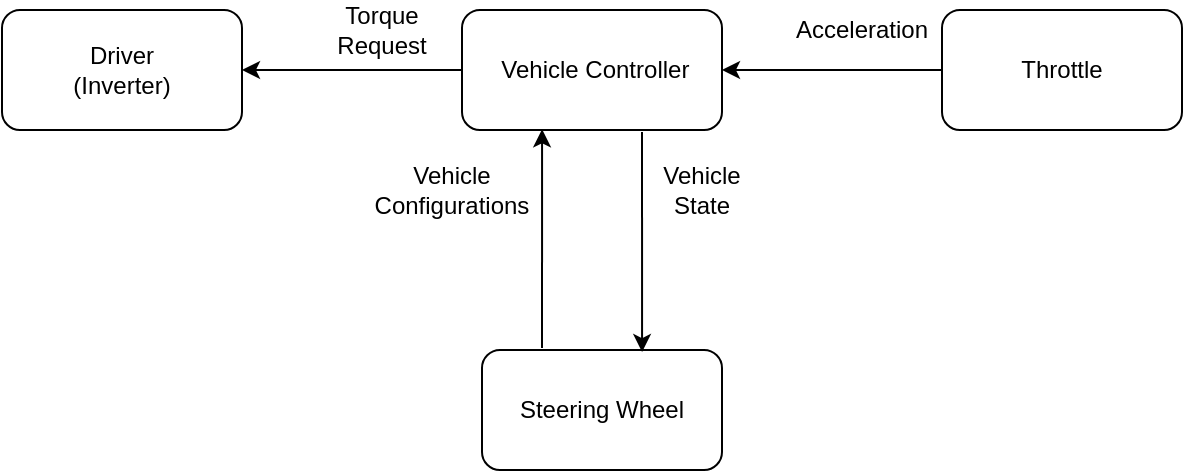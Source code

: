 <mxfile version="14.7.4" type="github">
  <diagram id="JOvm8MCQJ4ccbjPxpsr4" name="Page-1">
    <mxGraphModel dx="599" dy="310" grid="1" gridSize="10" guides="1" tooltips="1" connect="1" arrows="1" fold="1" page="1" pageScale="1" pageWidth="827" pageHeight="1169" math="0" shadow="0">
      <root>
        <mxCell id="0" />
        <mxCell id="1" parent="0" />
        <mxCell id="ZS8tEYhq-2Os1BeV-gBH-1" value="" style="rounded=1;whiteSpace=wrap;html=1;" vertex="1" parent="1">
          <mxGeometry x="350" y="340" width="130" height="60" as="geometry" />
        </mxCell>
        <mxCell id="ZS8tEYhq-2Os1BeV-gBH-2" value="Vehicle Controller&amp;nbsp;&amp;nbsp;" style="text;html=1;strokeColor=none;fillColor=none;align=center;verticalAlign=middle;whiteSpace=wrap;rounded=0;" vertex="1" parent="1">
          <mxGeometry x="365" y="360" width="110" height="20" as="geometry" />
        </mxCell>
        <mxCell id="ZS8tEYhq-2Os1BeV-gBH-3" value="" style="rounded=1;whiteSpace=wrap;html=1;" vertex="1" parent="1">
          <mxGeometry x="360" y="510" width="120" height="60" as="geometry" />
        </mxCell>
        <mxCell id="ZS8tEYhq-2Os1BeV-gBH-4" value="Steering Wheel" style="text;html=1;strokeColor=none;fillColor=none;align=center;verticalAlign=middle;whiteSpace=wrap;rounded=0;" vertex="1" parent="1">
          <mxGeometry x="370" y="520" width="100" height="40" as="geometry" />
        </mxCell>
        <mxCell id="ZS8tEYhq-2Os1BeV-gBH-5" value="" style="endArrow=classic;html=1;entryX=0.667;entryY=0.017;entryDx=0;entryDy=0;entryPerimeter=0;" edge="1" parent="1" target="ZS8tEYhq-2Os1BeV-gBH-3">
          <mxGeometry width="50" height="50" relative="1" as="geometry">
            <mxPoint x="440" y="401" as="sourcePoint" />
            <mxPoint x="480" y="450" as="targetPoint" />
          </mxGeometry>
        </mxCell>
        <mxCell id="ZS8tEYhq-2Os1BeV-gBH-6" value="" style="endArrow=classic;html=1;entryX=0.308;entryY=0.994;entryDx=0;entryDy=0;entryPerimeter=0;" edge="1" parent="1" target="ZS8tEYhq-2Os1BeV-gBH-1">
          <mxGeometry width="50" height="50" relative="1" as="geometry">
            <mxPoint x="390" y="509" as="sourcePoint" />
            <mxPoint x="450" y="470" as="targetPoint" />
          </mxGeometry>
        </mxCell>
        <mxCell id="ZS8tEYhq-2Os1BeV-gBH-7" value="" style="rounded=1;whiteSpace=wrap;html=1;" vertex="1" parent="1">
          <mxGeometry x="590" y="340" width="120" height="60" as="geometry" />
        </mxCell>
        <mxCell id="ZS8tEYhq-2Os1BeV-gBH-8" value="Throttle" style="text;html=1;strokeColor=none;fillColor=none;align=center;verticalAlign=middle;whiteSpace=wrap;rounded=0;" vertex="1" parent="1">
          <mxGeometry x="610" y="355" width="80" height="30" as="geometry" />
        </mxCell>
        <mxCell id="ZS8tEYhq-2Os1BeV-gBH-9" value="" style="endArrow=classic;html=1;exitX=0;exitY=0.5;exitDx=0;exitDy=0;" edge="1" parent="1" source="ZS8tEYhq-2Os1BeV-gBH-7">
          <mxGeometry width="50" height="50" relative="1" as="geometry">
            <mxPoint x="490" y="430" as="sourcePoint" />
            <mxPoint x="480" y="370" as="targetPoint" />
          </mxGeometry>
        </mxCell>
        <mxCell id="ZS8tEYhq-2Os1BeV-gBH-10" value="Acceleration" style="text;html=1;strokeColor=none;fillColor=none;align=center;verticalAlign=middle;whiteSpace=wrap;rounded=0;" vertex="1" parent="1">
          <mxGeometry x="530" y="340" width="40" height="20" as="geometry" />
        </mxCell>
        <mxCell id="ZS8tEYhq-2Os1BeV-gBH-11" value="Vehicle Configurations" style="text;html=1;strokeColor=none;fillColor=none;align=center;verticalAlign=middle;whiteSpace=wrap;rounded=0;" vertex="1" parent="1">
          <mxGeometry x="290" y="420" width="110" height="20" as="geometry" />
        </mxCell>
        <mxCell id="ZS8tEYhq-2Os1BeV-gBH-12" value="Vehicle&lt;br&gt;State" style="text;html=1;strokeColor=none;fillColor=none;align=center;verticalAlign=middle;whiteSpace=wrap;rounded=0;" vertex="1" parent="1">
          <mxGeometry x="450" y="420" width="40" height="20" as="geometry" />
        </mxCell>
        <mxCell id="ZS8tEYhq-2Os1BeV-gBH-15" value="" style="rounded=1;whiteSpace=wrap;html=1;" vertex="1" parent="1">
          <mxGeometry x="120" y="340" width="120" height="60" as="geometry" />
        </mxCell>
        <mxCell id="ZS8tEYhq-2Os1BeV-gBH-16" value="Driver&lt;br&gt;(Inverter)" style="text;html=1;strokeColor=none;fillColor=none;align=center;verticalAlign=middle;whiteSpace=wrap;rounded=0;" vertex="1" parent="1">
          <mxGeometry x="160" y="360" width="40" height="20" as="geometry" />
        </mxCell>
        <mxCell id="ZS8tEYhq-2Os1BeV-gBH-17" value="" style="endArrow=classic;html=1;entryX=1;entryY=0.5;entryDx=0;entryDy=0;exitX=0;exitY=0.5;exitDx=0;exitDy=0;" edge="1" parent="1" source="ZS8tEYhq-2Os1BeV-gBH-1" target="ZS8tEYhq-2Os1BeV-gBH-15">
          <mxGeometry width="50" height="50" relative="1" as="geometry">
            <mxPoint x="430" y="330" as="sourcePoint" />
            <mxPoint x="480" y="280" as="targetPoint" />
          </mxGeometry>
        </mxCell>
        <mxCell id="ZS8tEYhq-2Os1BeV-gBH-19" value="Torque&lt;br&gt;Request" style="text;html=1;strokeColor=none;fillColor=none;align=center;verticalAlign=middle;whiteSpace=wrap;rounded=0;" vertex="1" parent="1">
          <mxGeometry x="290" y="340" width="40" height="20" as="geometry" />
        </mxCell>
      </root>
    </mxGraphModel>
  </diagram>
</mxfile>
